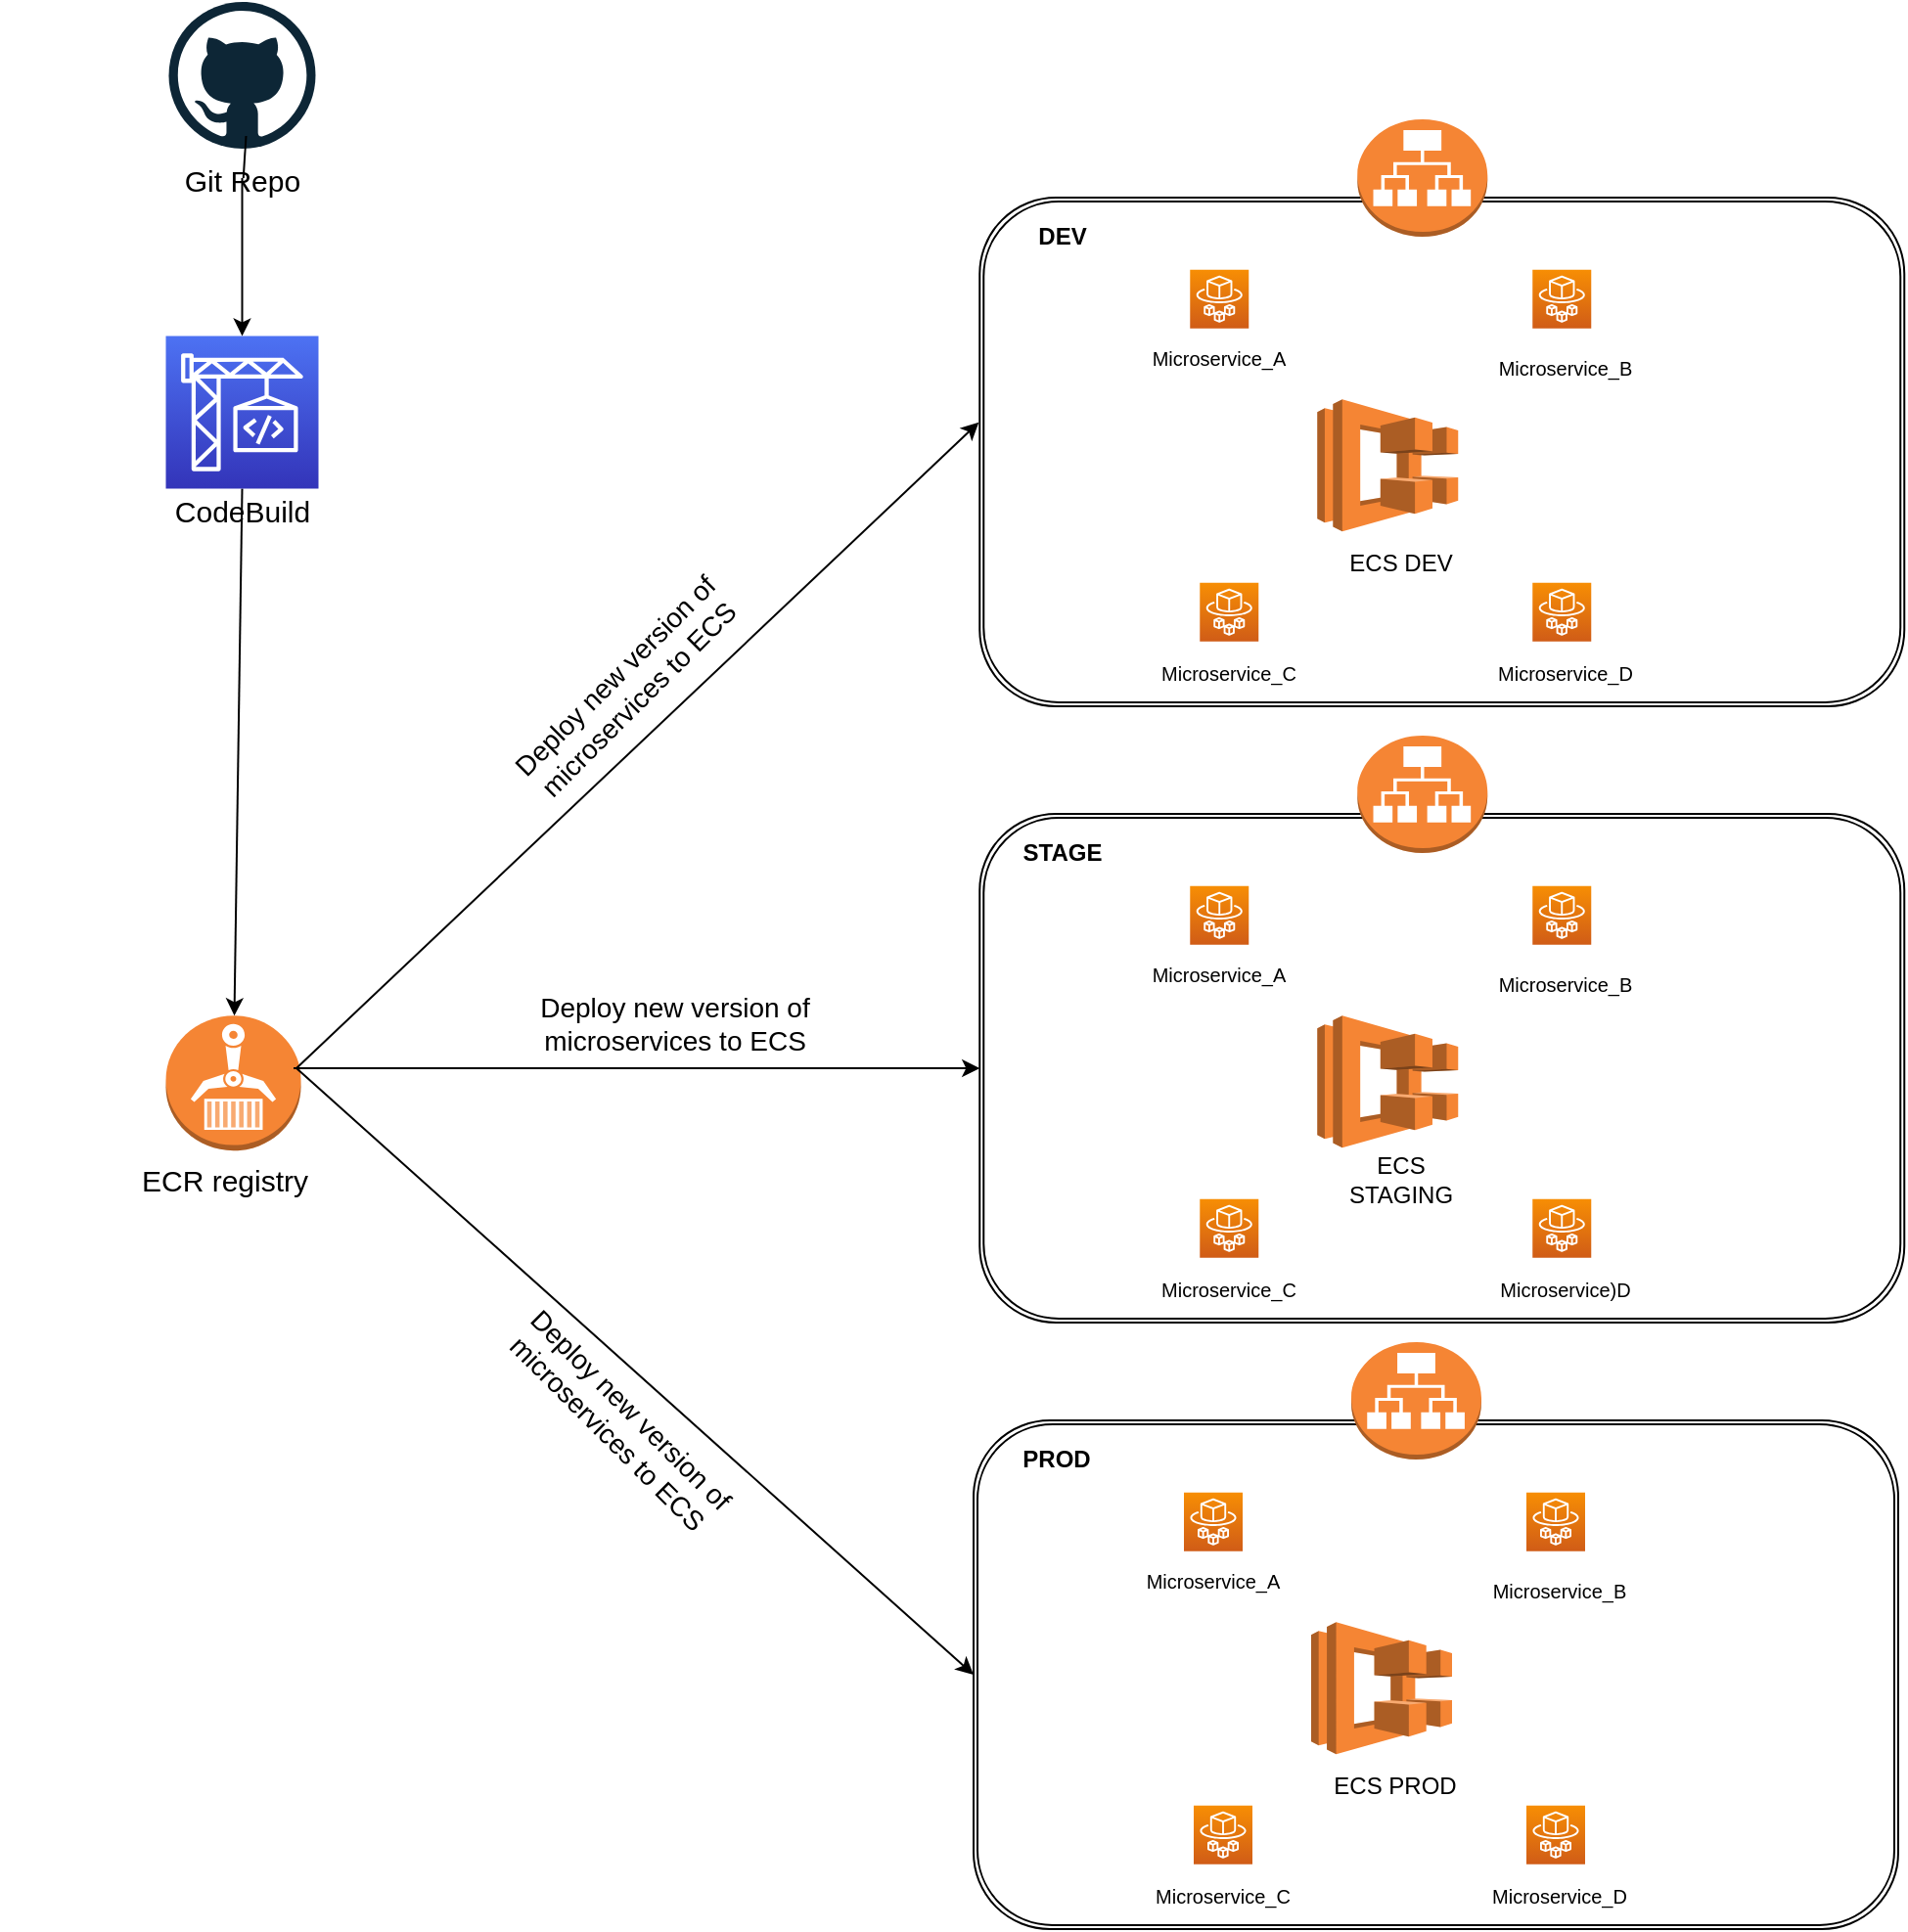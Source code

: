 <mxfile version="14.6.6" type="device"><diagram id="gLoN17KTZSi6zaqQ6aHf" name="Page-1"><mxGraphModel dx="1038" dy="2751" grid="1" gridSize="10" guides="1" tooltips="1" connect="1" arrows="1" fold="1" page="1" pageScale="1" pageWidth="850" pageHeight="1100" math="0" shadow="0"><root><mxCell id="0"/><mxCell id="1" parent="0"/><mxCell id="IVdgd8T6nUtqvontkWy0-4" value="" style="outlineConnect=0;dashed=0;verticalLabelPosition=bottom;verticalAlign=top;align=center;html=1;shape=mxgraph.aws3.ecr;fillColor=#F58534;gradientColor=none;" parent="1" vertex="1"><mxGeometry x="94.75" y="-586.87" width="69" height="69" as="geometry"/></mxCell><mxCell id="IVdgd8T6nUtqvontkWy0-51" value="" style="shape=ext;double=1;rounded=1;whiteSpace=wrap;html=1;" parent="1" vertex="1"><mxGeometry x="507.5" y="-380" width="472.5" height="260" as="geometry"/></mxCell><mxCell id="IVdgd8T6nUtqvontkWy0-52" value="&lt;div style=&quot;box-sizing: border-box&quot;&gt;&lt;div style=&quot;box-sizing: border-box&quot;&gt;&lt;font style=&quot;font-size: 10px&quot;&gt;Microservice_C&lt;/font&gt;&lt;/div&gt;&lt;/div&gt;" style="text;html=1;strokeColor=none;fillColor=none;align=center;verticalAlign=middle;whiteSpace=wrap;rounded=0;" parent="1" vertex="1"><mxGeometry x="575" y="-142.12" width="120" height="10" as="geometry"/></mxCell><mxCell id="IVdgd8T6nUtqvontkWy0-53" value="" style="outlineConnect=0;fontColor=#232F3E;gradientColor=#F78E04;gradientDirection=north;fillColor=#D05C17;strokeColor=#ffffff;dashed=0;verticalLabelPosition=bottom;verticalAlign=top;align=center;html=1;fontSize=12;fontStyle=0;aspect=fixed;shape=mxgraph.aws4.resourceIcon;resIcon=mxgraph.aws4.fargate;" parent="1" vertex="1"><mxGeometry x="620" y="-183.12" width="30" height="30" as="geometry"/></mxCell><mxCell id="IVdgd8T6nUtqvontkWy0-55" value="" style="outlineConnect=0;fontColor=#232F3E;gradientColor=#F78E04;gradientDirection=north;fillColor=#D05C17;strokeColor=#ffffff;dashed=0;verticalLabelPosition=bottom;verticalAlign=top;align=center;html=1;fontSize=12;fontStyle=0;aspect=fixed;shape=mxgraph.aws4.resourceIcon;resIcon=mxgraph.aws4.fargate;" parent="1" vertex="1"><mxGeometry x="615" y="-343.12" width="30" height="30" as="geometry"/></mxCell><mxCell id="IVdgd8T6nUtqvontkWy0-56" value="&lt;div style=&quot;box-sizing: border-box&quot;&gt;&lt;font style=&quot;font-size: 10px&quot;&gt;Microservice_A&lt;/font&gt;&lt;/div&gt;" style="text;html=1;strokeColor=none;fillColor=none;align=center;verticalAlign=middle;whiteSpace=wrap;rounded=0;" parent="1" vertex="1"><mxGeometry x="580" y="-303.12" width="100" height="10" as="geometry"/></mxCell><mxCell id="IVdgd8T6nUtqvontkWy0-57" value="" style="outlineConnect=0;dashed=0;verticalLabelPosition=bottom;verticalAlign=top;align=center;html=1;shape=mxgraph.aws3.ecs;fillColor=#F58534;gradientColor=none;" parent="1" vertex="1"><mxGeometry x="680" y="-276.87" width="72" height="67.5" as="geometry"/></mxCell><mxCell id="IVdgd8T6nUtqvontkWy0-58" value="ECS PROD" style="text;html=1;strokeColor=none;fillColor=none;align=center;verticalAlign=middle;whiteSpace=wrap;rounded=0;" parent="1" vertex="1"><mxGeometry x="686" y="-203.12" width="74" height="20" as="geometry"/></mxCell><mxCell id="IVdgd8T6nUtqvontkWy0-59" value="" style="outlineConnect=0;fontColor=#232F3E;gradientColor=#F78E04;gradientDirection=north;fillColor=#D05C17;strokeColor=#ffffff;dashed=0;verticalLabelPosition=bottom;verticalAlign=top;align=center;html=1;fontSize=12;fontStyle=0;aspect=fixed;shape=mxgraph.aws4.resourceIcon;resIcon=mxgraph.aws4.fargate;" parent="1" vertex="1"><mxGeometry x="790" y="-183.12" width="30" height="30" as="geometry"/></mxCell><mxCell id="IVdgd8T6nUtqvontkWy0-60" value="&lt;div style=&quot;box-sizing: border-box&quot;&gt;&lt;div style=&quot;box-sizing: border-box ; font-family: &amp;#34;segoe ui&amp;#34; , , &amp;#34;apple color emoji&amp;#34; , &amp;#34;segoe ui emoji&amp;#34; , sans-serif ; font-size: 10px&quot;&gt;&lt;div style=&quot;box-sizing: border-box ; font-family: &amp;#34;segoe ui&amp;#34; , , &amp;#34;apple color emoji&amp;#34; , &amp;#34;segoe ui emoji&amp;#34; , sans-serif&quot;&gt;Microservice_D&lt;br&gt;&lt;/div&gt;&lt;/div&gt;&lt;/div&gt;" style="text;html=1;strokeColor=none;fillColor=none;align=center;verticalAlign=middle;whiteSpace=wrap;rounded=0;" parent="1" vertex="1"><mxGeometry x="752" y="-142.12" width="110" height="10" as="geometry"/></mxCell><mxCell id="IVdgd8T6nUtqvontkWy0-63" value="" style="outlineConnect=0;fontColor=#232F3E;gradientColor=#F78E04;gradientDirection=north;fillColor=#D05C17;strokeColor=#ffffff;dashed=0;verticalLabelPosition=bottom;verticalAlign=top;align=center;html=1;fontSize=12;fontStyle=0;aspect=fixed;shape=mxgraph.aws4.resourceIcon;resIcon=mxgraph.aws4.fargate;" parent="1" vertex="1"><mxGeometry x="790" y="-343.12" width="30" height="30" as="geometry"/></mxCell><mxCell id="IVdgd8T6nUtqvontkWy0-64" value="&lt;div style=&quot;box-sizing: border-box&quot;&gt;&lt;div style=&quot;box-sizing: border-box ; font-family: &amp;#34;segoe ui&amp;#34; , , &amp;#34;apple color emoji&amp;#34; , &amp;#34;segoe ui emoji&amp;#34; , sans-serif ; font-size: 10px&quot;&gt;Microservice_B&lt;/div&gt;&lt;/div&gt;" style="text;html=1;strokeColor=none;fillColor=none;align=center;verticalAlign=middle;whiteSpace=wrap;rounded=0;" parent="1" vertex="1"><mxGeometry x="752" y="-303.12" width="110" height="20" as="geometry"/></mxCell><mxCell id="IVdgd8T6nUtqvontkWy0-68" value="ECR registry" style="text;html=1;strokeColor=none;fillColor=none;align=center;verticalAlign=middle;whiteSpace=wrap;rounded=0;fontSize=15;" parent="1" vertex="1"><mxGeometry x="10" y="-513.12" width="230" height="20" as="geometry"/></mxCell><mxCell id="IVdgd8T6nUtqvontkWy0-73" value="" style="outlineConnect=0;dashed=0;verticalLabelPosition=bottom;verticalAlign=top;align=center;html=1;shape=mxgraph.aws3.application_load_balancer;fillColor=#F58534;gradientColor=none;" parent="1" vertex="1"><mxGeometry x="700.5" y="-420" width="66.5" height="60" as="geometry"/></mxCell><mxCell id="IVdgd8T6nUtqvontkWy0-80" value="" style="dashed=0;outlineConnect=0;html=1;align=center;labelPosition=center;verticalLabelPosition=bottom;verticalAlign=top;shape=mxgraph.weblogos.github" parent="1" vertex="1"><mxGeometry x="96.25" y="-1105" width="75" height="75" as="geometry"/></mxCell><mxCell id="IVdgd8T6nUtqvontkWy0-83" value="&lt;b&gt;PROD&lt;/b&gt;" style="text;html=1;strokeColor=none;fillColor=none;align=center;verticalAlign=middle;whiteSpace=wrap;rounded=0;" parent="1" vertex="1"><mxGeometry x="520" y="-370" width="60" height="20" as="geometry"/></mxCell><mxCell id="IVdgd8T6nUtqvontkWy0-100" value="" style="shape=ext;double=1;rounded=1;whiteSpace=wrap;html=1;" parent="1" vertex="1"><mxGeometry x="510.63" y="-690" width="472.5" height="260" as="geometry"/></mxCell><mxCell id="IVdgd8T6nUtqvontkWy0-101" value="&lt;div style=&quot;box-sizing: border-box&quot;&gt;&lt;div style=&quot;box-sizing: border-box&quot;&gt;&lt;font style=&quot;font-size: 10px&quot;&gt;Microservice_C&lt;/font&gt;&lt;/div&gt;&lt;/div&gt;" style="text;html=1;strokeColor=none;fillColor=none;align=center;verticalAlign=middle;whiteSpace=wrap;rounded=0;" parent="1" vertex="1"><mxGeometry x="578.13" y="-452.12" width="120" height="10" as="geometry"/></mxCell><mxCell id="IVdgd8T6nUtqvontkWy0-102" value="" style="outlineConnect=0;fontColor=#232F3E;gradientColor=#F78E04;gradientDirection=north;fillColor=#D05C17;strokeColor=#ffffff;dashed=0;verticalLabelPosition=bottom;verticalAlign=top;align=center;html=1;fontSize=12;fontStyle=0;aspect=fixed;shape=mxgraph.aws4.resourceIcon;resIcon=mxgraph.aws4.fargate;" parent="1" vertex="1"><mxGeometry x="623.13" y="-493.12" width="30" height="30" as="geometry"/></mxCell><mxCell id="IVdgd8T6nUtqvontkWy0-103" value="" style="outlineConnect=0;fontColor=#232F3E;gradientColor=#F78E04;gradientDirection=north;fillColor=#D05C17;strokeColor=#ffffff;dashed=0;verticalLabelPosition=bottom;verticalAlign=top;align=center;html=1;fontSize=12;fontStyle=0;aspect=fixed;shape=mxgraph.aws4.resourceIcon;resIcon=mxgraph.aws4.fargate;" parent="1" vertex="1"><mxGeometry x="618.13" y="-653.12" width="30" height="30" as="geometry"/></mxCell><mxCell id="IVdgd8T6nUtqvontkWy0-104" value="&lt;div style=&quot;box-sizing: border-box&quot;&gt;&lt;font style=&quot;font-size: 10px&quot;&gt;Microservice_A&lt;/font&gt;&lt;/div&gt;" style="text;html=1;strokeColor=none;fillColor=none;align=center;verticalAlign=middle;whiteSpace=wrap;rounded=0;" parent="1" vertex="1"><mxGeometry x="583.13" y="-613.12" width="100" height="10" as="geometry"/></mxCell><mxCell id="IVdgd8T6nUtqvontkWy0-105" value="" style="outlineConnect=0;dashed=0;verticalLabelPosition=bottom;verticalAlign=top;align=center;html=1;shape=mxgraph.aws3.ecs;fillColor=#F58534;gradientColor=none;" parent="1" vertex="1"><mxGeometry x="683.13" y="-586.87" width="72" height="67.5" as="geometry"/></mxCell><mxCell id="IVdgd8T6nUtqvontkWy0-106" value="ECS STAGING" style="text;html=1;strokeColor=none;fillColor=none;align=center;verticalAlign=middle;whiteSpace=wrap;rounded=0;" parent="1" vertex="1"><mxGeometry x="689.13" y="-513.12" width="74" height="20" as="geometry"/></mxCell><mxCell id="IVdgd8T6nUtqvontkWy0-107" value="" style="outlineConnect=0;fontColor=#232F3E;gradientColor=#F78E04;gradientDirection=north;fillColor=#D05C17;strokeColor=#ffffff;dashed=0;verticalLabelPosition=bottom;verticalAlign=top;align=center;html=1;fontSize=12;fontStyle=0;aspect=fixed;shape=mxgraph.aws4.resourceIcon;resIcon=mxgraph.aws4.fargate;" parent="1" vertex="1"><mxGeometry x="793.13" y="-493.12" width="30" height="30" as="geometry"/></mxCell><mxCell id="IVdgd8T6nUtqvontkWy0-108" value="&lt;div style=&quot;box-sizing: border-box&quot;&gt;&lt;div style=&quot;box-sizing: border-box ; font-family: &amp;#34;segoe ui&amp;#34; , , &amp;#34;apple color emoji&amp;#34; , &amp;#34;segoe ui emoji&amp;#34; , sans-serif ; font-size: 10px&quot;&gt;&lt;div style=&quot;box-sizing: border-box ; font-family: &amp;#34;segoe ui&amp;#34; , , &amp;#34;apple color emoji&amp;#34; , &amp;#34;segoe ui emoji&amp;#34; , sans-serif&quot;&gt;Microservice)D&lt;br&gt;&lt;/div&gt;&lt;/div&gt;&lt;/div&gt;" style="text;html=1;strokeColor=none;fillColor=none;align=center;verticalAlign=middle;whiteSpace=wrap;rounded=0;" parent="1" vertex="1"><mxGeometry x="755.13" y="-452.12" width="110" height="10" as="geometry"/></mxCell><mxCell id="IVdgd8T6nUtqvontkWy0-111" value="" style="outlineConnect=0;fontColor=#232F3E;gradientColor=#F78E04;gradientDirection=north;fillColor=#D05C17;strokeColor=#ffffff;dashed=0;verticalLabelPosition=bottom;verticalAlign=top;align=center;html=1;fontSize=12;fontStyle=0;aspect=fixed;shape=mxgraph.aws4.resourceIcon;resIcon=mxgraph.aws4.fargate;" parent="1" vertex="1"><mxGeometry x="793.13" y="-653.12" width="30" height="30" as="geometry"/></mxCell><mxCell id="IVdgd8T6nUtqvontkWy0-112" value="&lt;div style=&quot;box-sizing: border-box&quot;&gt;&lt;div style=&quot;box-sizing: border-box ; font-family: &amp;#34;segoe ui&amp;#34; , , &amp;#34;apple color emoji&amp;#34; , &amp;#34;segoe ui emoji&amp;#34; , sans-serif ; font-size: 10px&quot;&gt;Microservice_B&lt;/div&gt;&lt;/div&gt;" style="text;html=1;strokeColor=none;fillColor=none;align=center;verticalAlign=middle;whiteSpace=wrap;rounded=0;" parent="1" vertex="1"><mxGeometry x="755.13" y="-613.12" width="110" height="20" as="geometry"/></mxCell><mxCell id="IVdgd8T6nUtqvontkWy0-115" value="" style="outlineConnect=0;dashed=0;verticalLabelPosition=bottom;verticalAlign=top;align=center;html=1;shape=mxgraph.aws3.application_load_balancer;fillColor=#F58534;gradientColor=none;" parent="1" vertex="1"><mxGeometry x="703.63" y="-730" width="66.5" height="60" as="geometry"/></mxCell><mxCell id="IVdgd8T6nUtqvontkWy0-116" value="&lt;b&gt;STAGE&lt;/b&gt;" style="text;html=1;strokeColor=none;fillColor=none;align=center;verticalAlign=middle;whiteSpace=wrap;rounded=0;" parent="1" vertex="1"><mxGeometry x="523.13" y="-680" width="60" height="20" as="geometry"/></mxCell><mxCell id="IVdgd8T6nUtqvontkWy0-118" value="" style="shape=ext;double=1;rounded=1;whiteSpace=wrap;html=1;" parent="1" vertex="1"><mxGeometry x="510.63" y="-1005" width="472.5" height="260" as="geometry"/></mxCell><mxCell id="IVdgd8T6nUtqvontkWy0-119" value="&lt;div style=&quot;box-sizing: border-box&quot;&gt;&lt;div style=&quot;box-sizing: border-box&quot;&gt;&lt;font style=&quot;font-size: 10px&quot;&gt;Microservice_C&lt;/font&gt;&lt;/div&gt;&lt;/div&gt;" style="text;html=1;strokeColor=none;fillColor=none;align=center;verticalAlign=middle;whiteSpace=wrap;rounded=0;" parent="1" vertex="1"><mxGeometry x="578.13" y="-767.12" width="120" height="10" as="geometry"/></mxCell><mxCell id="IVdgd8T6nUtqvontkWy0-120" value="" style="outlineConnect=0;fontColor=#232F3E;gradientColor=#F78E04;gradientDirection=north;fillColor=#D05C17;strokeColor=#ffffff;dashed=0;verticalLabelPosition=bottom;verticalAlign=top;align=center;html=1;fontSize=12;fontStyle=0;aspect=fixed;shape=mxgraph.aws4.resourceIcon;resIcon=mxgraph.aws4.fargate;" parent="1" vertex="1"><mxGeometry x="623.13" y="-808.12" width="30" height="30" as="geometry"/></mxCell><mxCell id="IVdgd8T6nUtqvontkWy0-121" value="" style="outlineConnect=0;fontColor=#232F3E;gradientColor=#F78E04;gradientDirection=north;fillColor=#D05C17;strokeColor=#ffffff;dashed=0;verticalLabelPosition=bottom;verticalAlign=top;align=center;html=1;fontSize=12;fontStyle=0;aspect=fixed;shape=mxgraph.aws4.resourceIcon;resIcon=mxgraph.aws4.fargate;" parent="1" vertex="1"><mxGeometry x="618.13" y="-968.12" width="30" height="30" as="geometry"/></mxCell><mxCell id="IVdgd8T6nUtqvontkWy0-122" value="&lt;div style=&quot;box-sizing: border-box&quot;&gt;&lt;font style=&quot;font-size: 10px&quot;&gt;Microservice_A&lt;/font&gt;&lt;/div&gt;" style="text;html=1;strokeColor=none;fillColor=none;align=center;verticalAlign=middle;whiteSpace=wrap;rounded=0;" parent="1" vertex="1"><mxGeometry x="583.13" y="-928.12" width="100" height="10" as="geometry"/></mxCell><mxCell id="IVdgd8T6nUtqvontkWy0-123" value="" style="outlineConnect=0;dashed=0;verticalLabelPosition=bottom;verticalAlign=top;align=center;html=1;shape=mxgraph.aws3.ecs;fillColor=#F58534;gradientColor=none;" parent="1" vertex="1"><mxGeometry x="683.13" y="-901.87" width="72" height="67.5" as="geometry"/></mxCell><mxCell id="IVdgd8T6nUtqvontkWy0-124" value="ECS DEV" style="text;html=1;strokeColor=none;fillColor=none;align=center;verticalAlign=middle;whiteSpace=wrap;rounded=0;" parent="1" vertex="1"><mxGeometry x="689.13" y="-828.12" width="74" height="20" as="geometry"/></mxCell><mxCell id="IVdgd8T6nUtqvontkWy0-125" value="" style="outlineConnect=0;fontColor=#232F3E;gradientColor=#F78E04;gradientDirection=north;fillColor=#D05C17;strokeColor=#ffffff;dashed=0;verticalLabelPosition=bottom;verticalAlign=top;align=center;html=1;fontSize=12;fontStyle=0;aspect=fixed;shape=mxgraph.aws4.resourceIcon;resIcon=mxgraph.aws4.fargate;" parent="1" vertex="1"><mxGeometry x="793.13" y="-808.12" width="30" height="30" as="geometry"/></mxCell><mxCell id="IVdgd8T6nUtqvontkWy0-126" value="&lt;div style=&quot;box-sizing: border-box&quot;&gt;&lt;div style=&quot;box-sizing: border-box ; font-family: &amp;#34;segoe ui&amp;#34; , , &amp;#34;apple color emoji&amp;#34; , &amp;#34;segoe ui emoji&amp;#34; , sans-serif ; font-size: 10px&quot;&gt;&lt;div style=&quot;box-sizing: border-box ; font-family: &amp;#34;segoe ui&amp;#34; , , &amp;#34;apple color emoji&amp;#34; , &amp;#34;segoe ui emoji&amp;#34; , sans-serif&quot;&gt;Microservice_D&lt;br&gt;&lt;/div&gt;&lt;/div&gt;&lt;/div&gt;" style="text;html=1;strokeColor=none;fillColor=none;align=center;verticalAlign=middle;whiteSpace=wrap;rounded=0;" parent="1" vertex="1"><mxGeometry x="755.13" y="-767.12" width="110" height="10" as="geometry"/></mxCell><mxCell id="IVdgd8T6nUtqvontkWy0-129" value="" style="outlineConnect=0;fontColor=#232F3E;gradientColor=#F78E04;gradientDirection=north;fillColor=#D05C17;strokeColor=#ffffff;dashed=0;verticalLabelPosition=bottom;verticalAlign=top;align=center;html=1;fontSize=12;fontStyle=0;aspect=fixed;shape=mxgraph.aws4.resourceIcon;resIcon=mxgraph.aws4.fargate;" parent="1" vertex="1"><mxGeometry x="793.13" y="-968.12" width="30" height="30" as="geometry"/></mxCell><mxCell id="IVdgd8T6nUtqvontkWy0-130" value="&lt;div style=&quot;box-sizing: border-box&quot;&gt;&lt;div style=&quot;box-sizing: border-box ; font-family: &amp;#34;segoe ui&amp;#34; , , &amp;#34;apple color emoji&amp;#34; , &amp;#34;segoe ui emoji&amp;#34; , sans-serif ; font-size: 10px&quot;&gt;Microservice_B&lt;/div&gt;&lt;/div&gt;" style="text;html=1;strokeColor=none;fillColor=none;align=center;verticalAlign=middle;whiteSpace=wrap;rounded=0;" parent="1" vertex="1"><mxGeometry x="755.13" y="-928.12" width="110" height="20" as="geometry"/></mxCell><mxCell id="IVdgd8T6nUtqvontkWy0-133" value="" style="outlineConnect=0;dashed=0;verticalLabelPosition=bottom;verticalAlign=top;align=center;html=1;shape=mxgraph.aws3.application_load_balancer;fillColor=#F58534;gradientColor=none;" parent="1" vertex="1"><mxGeometry x="703.63" y="-1045" width="66.5" height="60" as="geometry"/></mxCell><mxCell id="IVdgd8T6nUtqvontkWy0-134" value="&lt;b&gt;DEV&lt;/b&gt;" style="text;html=1;strokeColor=none;fillColor=none;align=center;verticalAlign=middle;whiteSpace=wrap;rounded=0;" parent="1" vertex="1"><mxGeometry x="523.13" y="-995" width="60" height="20" as="geometry"/></mxCell><mxCell id="IVdgd8T6nUtqvontkWy0-140" value="" style="endArrow=classic;html=1;exitX=0.5;exitY=0;exitDx=0;exitDy=0;" parent="1" source="IVdgd8T6nUtqvontkWy0-69" target="IVdgd8T6nUtqvontkWy0-4" edge="1"><mxGeometry width="50" height="50" relative="1" as="geometry"><mxPoint x="127" y="-810" as="sourcePoint"/><mxPoint x="340" y="-920" as="targetPoint"/></mxGeometry></mxCell><mxCell id="IVdgd8T6nUtqvontkWy0-71" value="" style="outlineConnect=0;fontColor=#232F3E;gradientColor=#4D72F3;gradientDirection=north;fillColor=#3334B9;strokeColor=#ffffff;dashed=0;verticalLabelPosition=bottom;verticalAlign=top;align=center;html=1;fontSize=12;fontStyle=0;aspect=fixed;shape=mxgraph.aws4.resourceIcon;resIcon=mxgraph.aws4.codebuild;" parent="1" vertex="1"><mxGeometry x="94.75" y="-934.25" width="78" height="78" as="geometry"/></mxCell><mxCell id="IVdgd8T6nUtqvontkWy0-69" value="CodeBuild" style="text;html=1;strokeColor=none;fillColor=none;align=center;verticalAlign=middle;whiteSpace=wrap;rounded=0;fontSize=15;" parent="1" vertex="1"><mxGeometry x="118.75" y="-856.25" width="30" height="21.88" as="geometry"/></mxCell><mxCell id="IVdgd8T6nUtqvontkWy0-154" value="" style="endArrow=classic;html=1;exitX=1;exitY=0.5;exitDx=0;exitDy=0;exitPerimeter=0;entryX=0;entryY=0.5;entryDx=0;entryDy=0;" parent="1" target="IVdgd8T6nUtqvontkWy0-51" edge="1"><mxGeometry width="50" height="50" relative="1" as="geometry"><mxPoint x="161.5" y="-560" as="sourcePoint"/><mxPoint x="370" y="-410" as="targetPoint"/></mxGeometry></mxCell><mxCell id="IVdgd8T6nUtqvontkWy0-155" value="" style="endArrow=classic;html=1;entryX=0;entryY=0.5;entryDx=0;entryDy=0;" parent="1" target="IVdgd8T6nUtqvontkWy0-100" edge="1"><mxGeometry width="50" height="50" relative="1" as="geometry"><mxPoint x="160" y="-560" as="sourcePoint"/><mxPoint x="510" y="-580" as="targetPoint"/></mxGeometry></mxCell><mxCell id="IVdgd8T6nUtqvontkWy0-156" value="" style="endArrow=classic;html=1;exitX=1;exitY=0.5;exitDx=0;exitDy=0;exitPerimeter=0;entryX=-0.001;entryY=0.442;entryDx=0;entryDy=0;entryPerimeter=0;" parent="1" target="IVdgd8T6nUtqvontkWy0-118" edge="1"><mxGeometry width="50" height="50" relative="1" as="geometry"><mxPoint x="161.5" y="-560" as="sourcePoint"/><mxPoint x="340" y="-810" as="targetPoint"/></mxGeometry></mxCell><mxCell id="IVdgd8T6nUtqvontkWy0-162" value="&lt;font style=&quot;font-size: 14px&quot;&gt;Deploy new version of microservices to ECS&lt;/font&gt;" style="text;html=1;strokeColor=none;fillColor=none;align=center;verticalAlign=middle;whiteSpace=wrap;rounded=0;" parent="1" vertex="1"><mxGeometry x="285" y="-593.12" width="140" height="20" as="geometry"/></mxCell><mxCell id="IVdgd8T6nUtqvontkWy0-164" value="&lt;font style=&quot;font-size: 14px&quot;&gt;Deploy new version of microservices to ECS&lt;/font&gt;" style="text;html=1;strokeColor=none;fillColor=none;align=center;verticalAlign=middle;whiteSpace=wrap;rounded=0;rotation=45;" parent="1" vertex="1"><mxGeometry x="256.5" y="-390" width="140" height="20" as="geometry"/></mxCell><mxCell id="IVdgd8T6nUtqvontkWy0-165" value="&lt;font style=&quot;font-size: 14px&quot;&gt;Deploy new version of microservices to ECS&lt;/font&gt;" style="text;html=1;strokeColor=none;fillColor=none;align=center;verticalAlign=middle;whiteSpace=wrap;rounded=0;rotation=-45;" parent="1" vertex="1"><mxGeometry x="260" y="-765" width="140" height="20" as="geometry"/></mxCell><mxCell id="8Ec5_QvalqFSHhQva-ey-3" value="" style="endArrow=classic;html=1;exitX=0.5;exitY=0;exitDx=0;exitDy=0;startArrow=none;" edge="1" parent="1" source="IVdgd8T6nUtqvontkWy0-82" target="IVdgd8T6nUtqvontkWy0-71"><mxGeometry width="50" height="50" relative="1" as="geometry"><mxPoint x="135.74" y="-1036.5" as="sourcePoint"/><mxPoint x="131.751" y="-767.12" as="targetPoint"/></mxGeometry></mxCell><mxCell id="IVdgd8T6nUtqvontkWy0-82" value="&lt;font style=&quot;font-size: 15px&quot;&gt;Git Repo&lt;br&gt;&lt;br&gt;&lt;/font&gt;" style="text;html=1;strokeColor=none;fillColor=none;align=center;verticalAlign=middle;whiteSpace=wrap;rounded=0;fontSize=12;" parent="1" vertex="1"><mxGeometry x="82" y="-1015" width="103.5" height="20" as="geometry"/></mxCell><mxCell id="8Ec5_QvalqFSHhQva-ey-4" value="" style="endArrow=none;html=1;exitX=0.5;exitY=0;exitDx=0;exitDy=0;" edge="1" parent="1" target="IVdgd8T6nUtqvontkWy0-82"><mxGeometry width="50" height="50" relative="1" as="geometry"><mxPoint x="135.74" y="-1036.5" as="sourcePoint"/><mxPoint x="134.299" y="-934.25" as="targetPoint"/></mxGeometry></mxCell></root></mxGraphModel></diagram></mxfile>